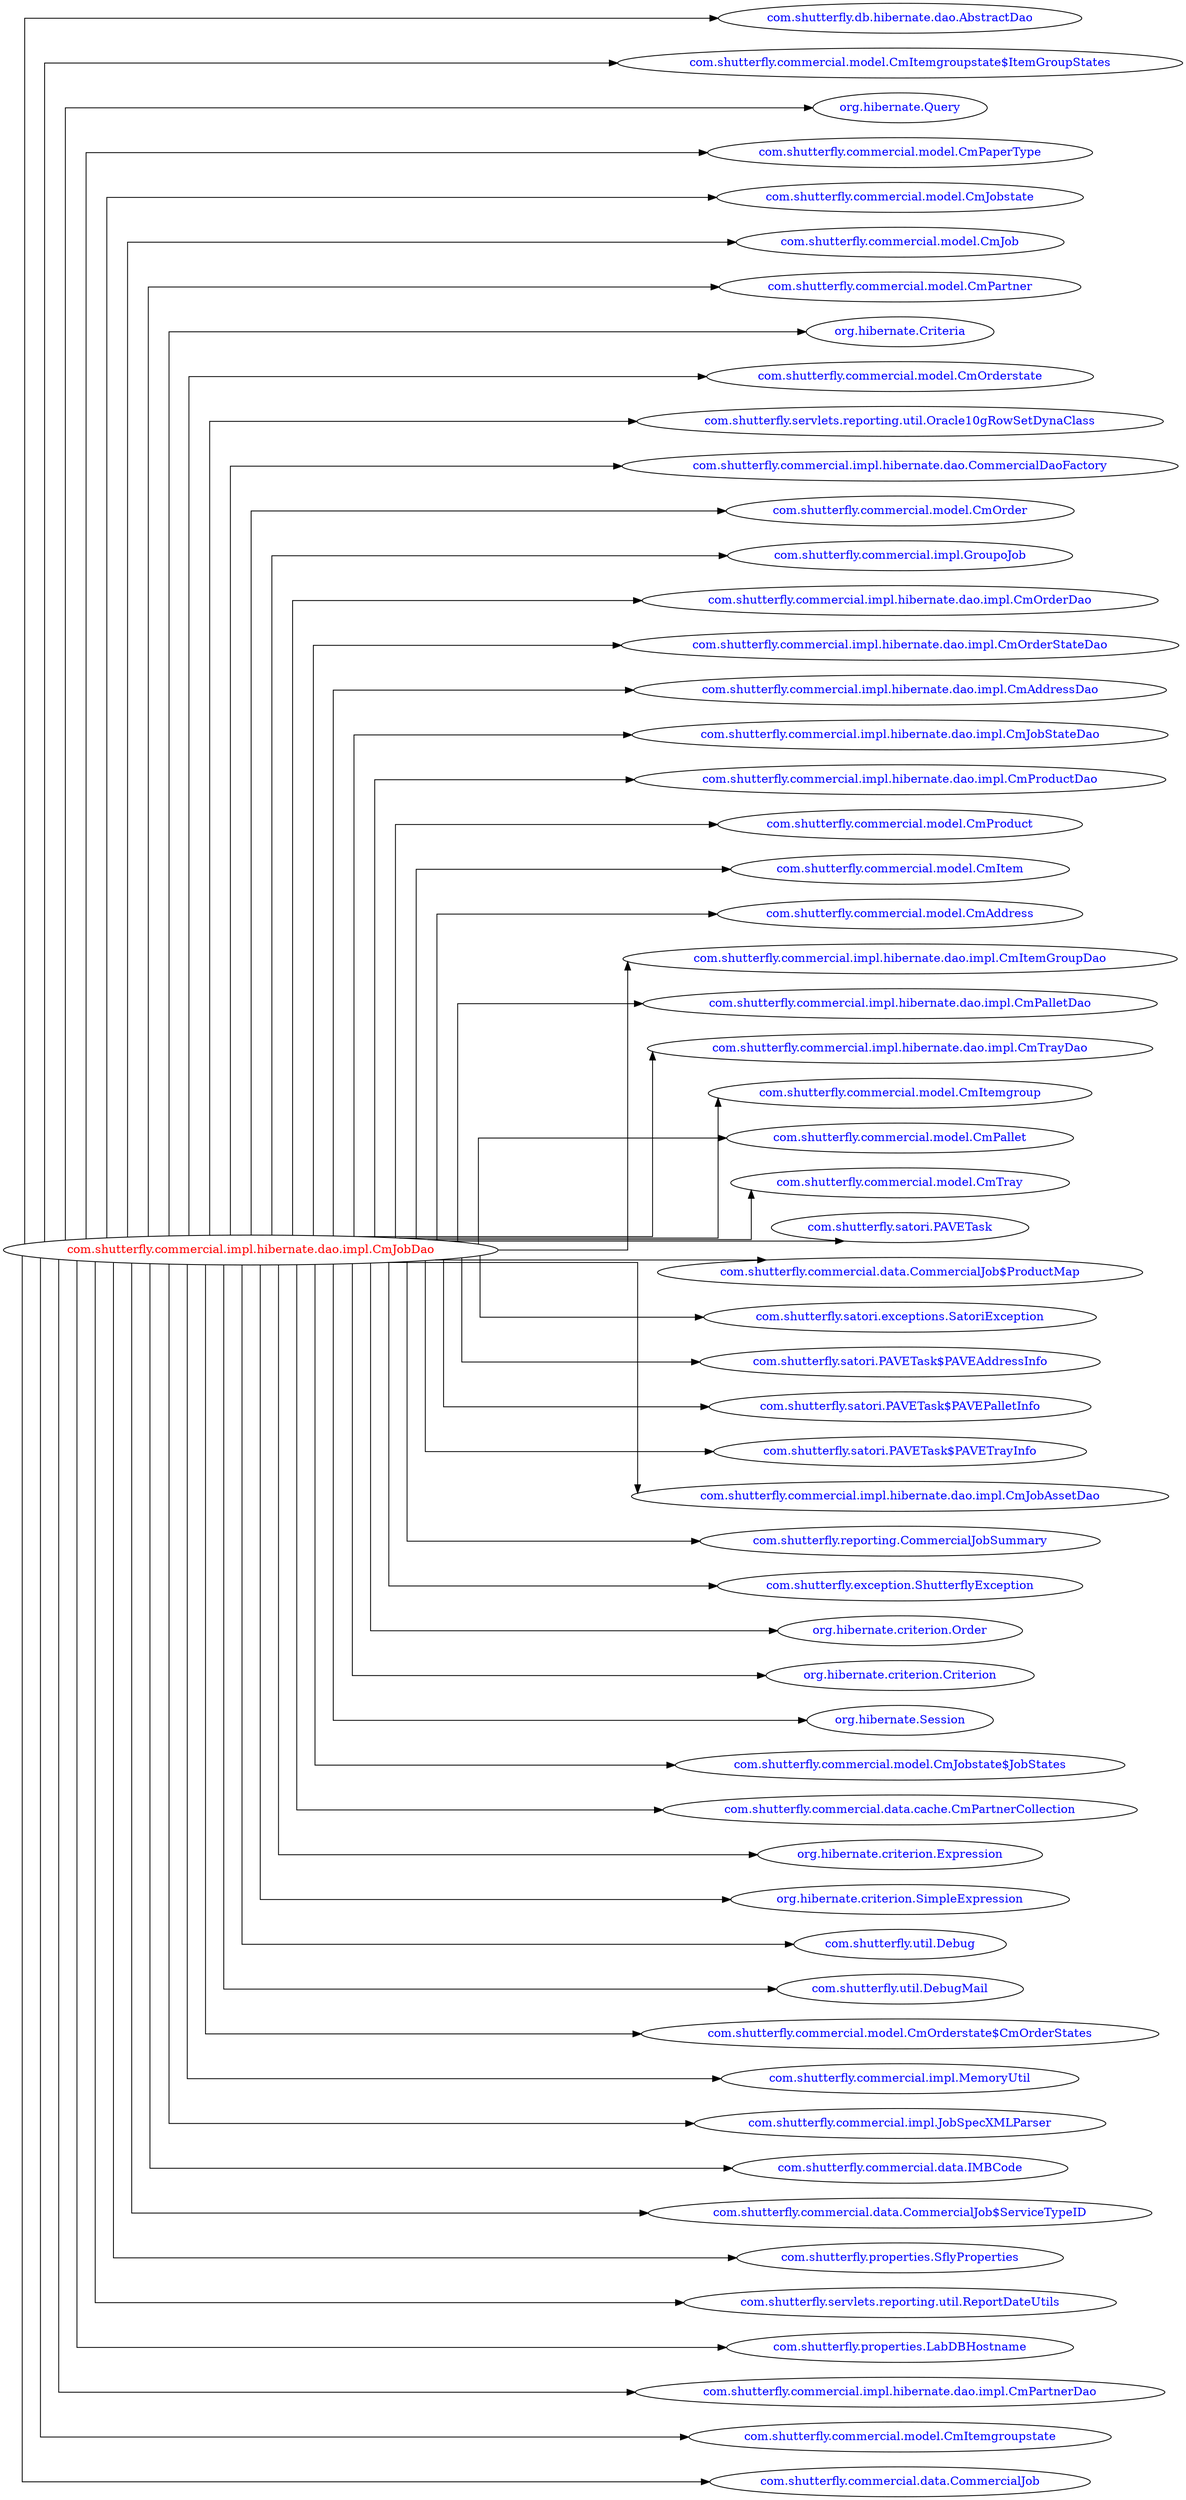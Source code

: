 digraph dependencyGraph {
 concentrate=true;
 ranksep="2.0";
 rankdir="LR"; 
 splines="ortho";
"com.shutterfly.commercial.impl.hibernate.dao.impl.CmJobDao" [fontcolor="red"];
"com.shutterfly.db.hibernate.dao.AbstractDao" [ fontcolor="blue" ];
"com.shutterfly.commercial.impl.hibernate.dao.impl.CmJobDao"->"com.shutterfly.db.hibernate.dao.AbstractDao";
"com.shutterfly.commercial.model.CmItemgroupstate$ItemGroupStates" [ fontcolor="blue" ];
"com.shutterfly.commercial.impl.hibernate.dao.impl.CmJobDao"->"com.shutterfly.commercial.model.CmItemgroupstate$ItemGroupStates";
"org.hibernate.Query" [ fontcolor="blue" ];
"com.shutterfly.commercial.impl.hibernate.dao.impl.CmJobDao"->"org.hibernate.Query";
"com.shutterfly.commercial.model.CmPaperType" [ fontcolor="blue" ];
"com.shutterfly.commercial.impl.hibernate.dao.impl.CmJobDao"->"com.shutterfly.commercial.model.CmPaperType";
"com.shutterfly.commercial.model.CmJobstate" [ fontcolor="blue" ];
"com.shutterfly.commercial.impl.hibernate.dao.impl.CmJobDao"->"com.shutterfly.commercial.model.CmJobstate";
"com.shutterfly.commercial.model.CmJob" [ fontcolor="blue" ];
"com.shutterfly.commercial.impl.hibernate.dao.impl.CmJobDao"->"com.shutterfly.commercial.model.CmJob";
"com.shutterfly.commercial.model.CmPartner" [ fontcolor="blue" ];
"com.shutterfly.commercial.impl.hibernate.dao.impl.CmJobDao"->"com.shutterfly.commercial.model.CmPartner";
"org.hibernate.Criteria" [ fontcolor="blue" ];
"com.shutterfly.commercial.impl.hibernate.dao.impl.CmJobDao"->"org.hibernate.Criteria";
"com.shutterfly.commercial.model.CmOrderstate" [ fontcolor="blue" ];
"com.shutterfly.commercial.impl.hibernate.dao.impl.CmJobDao"->"com.shutterfly.commercial.model.CmOrderstate";
"com.shutterfly.servlets.reporting.util.Oracle10gRowSetDynaClass" [ fontcolor="blue" ];
"com.shutterfly.commercial.impl.hibernate.dao.impl.CmJobDao"->"com.shutterfly.servlets.reporting.util.Oracle10gRowSetDynaClass";
"com.shutterfly.commercial.impl.hibernate.dao.CommercialDaoFactory" [ fontcolor="blue" ];
"com.shutterfly.commercial.impl.hibernate.dao.impl.CmJobDao"->"com.shutterfly.commercial.impl.hibernate.dao.CommercialDaoFactory";
"com.shutterfly.commercial.model.CmOrder" [ fontcolor="blue" ];
"com.shutterfly.commercial.impl.hibernate.dao.impl.CmJobDao"->"com.shutterfly.commercial.model.CmOrder";
"com.shutterfly.commercial.impl.GroupoJob" [ fontcolor="blue" ];
"com.shutterfly.commercial.impl.hibernate.dao.impl.CmJobDao"->"com.shutterfly.commercial.impl.GroupoJob";
"com.shutterfly.commercial.impl.hibernate.dao.impl.CmOrderDao" [ fontcolor="blue" ];
"com.shutterfly.commercial.impl.hibernate.dao.impl.CmJobDao"->"com.shutterfly.commercial.impl.hibernate.dao.impl.CmOrderDao";
"com.shutterfly.commercial.impl.hibernate.dao.impl.CmOrderStateDao" [ fontcolor="blue" ];
"com.shutterfly.commercial.impl.hibernate.dao.impl.CmJobDao"->"com.shutterfly.commercial.impl.hibernate.dao.impl.CmOrderStateDao";
"com.shutterfly.commercial.impl.hibernate.dao.impl.CmAddressDao" [ fontcolor="blue" ];
"com.shutterfly.commercial.impl.hibernate.dao.impl.CmJobDao"->"com.shutterfly.commercial.impl.hibernate.dao.impl.CmAddressDao";
"com.shutterfly.commercial.impl.hibernate.dao.impl.CmJobStateDao" [ fontcolor="blue" ];
"com.shutterfly.commercial.impl.hibernate.dao.impl.CmJobDao"->"com.shutterfly.commercial.impl.hibernate.dao.impl.CmJobStateDao";
"com.shutterfly.commercial.impl.hibernate.dao.impl.CmProductDao" [ fontcolor="blue" ];
"com.shutterfly.commercial.impl.hibernate.dao.impl.CmJobDao"->"com.shutterfly.commercial.impl.hibernate.dao.impl.CmProductDao";
"com.shutterfly.commercial.model.CmProduct" [ fontcolor="blue" ];
"com.shutterfly.commercial.impl.hibernate.dao.impl.CmJobDao"->"com.shutterfly.commercial.model.CmProduct";
"com.shutterfly.commercial.model.CmItem" [ fontcolor="blue" ];
"com.shutterfly.commercial.impl.hibernate.dao.impl.CmJobDao"->"com.shutterfly.commercial.model.CmItem";
"com.shutterfly.commercial.model.CmAddress" [ fontcolor="blue" ];
"com.shutterfly.commercial.impl.hibernate.dao.impl.CmJobDao"->"com.shutterfly.commercial.model.CmAddress";
"com.shutterfly.commercial.impl.hibernate.dao.impl.CmItemGroupDao" [ fontcolor="blue" ];
"com.shutterfly.commercial.impl.hibernate.dao.impl.CmJobDao"->"com.shutterfly.commercial.impl.hibernate.dao.impl.CmItemGroupDao";
"com.shutterfly.commercial.impl.hibernate.dao.impl.CmPalletDao" [ fontcolor="blue" ];
"com.shutterfly.commercial.impl.hibernate.dao.impl.CmJobDao"->"com.shutterfly.commercial.impl.hibernate.dao.impl.CmPalletDao";
"com.shutterfly.commercial.impl.hibernate.dao.impl.CmTrayDao" [ fontcolor="blue" ];
"com.shutterfly.commercial.impl.hibernate.dao.impl.CmJobDao"->"com.shutterfly.commercial.impl.hibernate.dao.impl.CmTrayDao";
"com.shutterfly.commercial.model.CmItemgroup" [ fontcolor="blue" ];
"com.shutterfly.commercial.impl.hibernate.dao.impl.CmJobDao"->"com.shutterfly.commercial.model.CmItemgroup";
"com.shutterfly.commercial.model.CmPallet" [ fontcolor="blue" ];
"com.shutterfly.commercial.impl.hibernate.dao.impl.CmJobDao"->"com.shutterfly.commercial.model.CmPallet";
"com.shutterfly.commercial.model.CmTray" [ fontcolor="blue" ];
"com.shutterfly.commercial.impl.hibernate.dao.impl.CmJobDao"->"com.shutterfly.commercial.model.CmTray";
"com.shutterfly.satori.PAVETask" [ fontcolor="blue" ];
"com.shutterfly.commercial.impl.hibernate.dao.impl.CmJobDao"->"com.shutterfly.satori.PAVETask";
"com.shutterfly.commercial.data.CommercialJob$ProductMap" [ fontcolor="blue" ];
"com.shutterfly.commercial.impl.hibernate.dao.impl.CmJobDao"->"com.shutterfly.commercial.data.CommercialJob$ProductMap";
"com.shutterfly.satori.exceptions.SatoriException" [ fontcolor="blue" ];
"com.shutterfly.commercial.impl.hibernate.dao.impl.CmJobDao"->"com.shutterfly.satori.exceptions.SatoriException";
"com.shutterfly.satori.PAVETask$PAVEAddressInfo" [ fontcolor="blue" ];
"com.shutterfly.commercial.impl.hibernate.dao.impl.CmJobDao"->"com.shutterfly.satori.PAVETask$PAVEAddressInfo";
"com.shutterfly.satori.PAVETask$PAVEPalletInfo" [ fontcolor="blue" ];
"com.shutterfly.commercial.impl.hibernate.dao.impl.CmJobDao"->"com.shutterfly.satori.PAVETask$PAVEPalletInfo";
"com.shutterfly.satori.PAVETask$PAVETrayInfo" [ fontcolor="blue" ];
"com.shutterfly.commercial.impl.hibernate.dao.impl.CmJobDao"->"com.shutterfly.satori.PAVETask$PAVETrayInfo";
"com.shutterfly.commercial.impl.hibernate.dao.impl.CmJobAssetDao" [ fontcolor="blue" ];
"com.shutterfly.commercial.impl.hibernate.dao.impl.CmJobDao"->"com.shutterfly.commercial.impl.hibernate.dao.impl.CmJobAssetDao";
"com.shutterfly.reporting.CommercialJobSummary" [ fontcolor="blue" ];
"com.shutterfly.commercial.impl.hibernate.dao.impl.CmJobDao"->"com.shutterfly.reporting.CommercialJobSummary";
"com.shutterfly.exception.ShutterflyException" [ fontcolor="blue" ];
"com.shutterfly.commercial.impl.hibernate.dao.impl.CmJobDao"->"com.shutterfly.exception.ShutterflyException";
"org.hibernate.criterion.Order" [ fontcolor="blue" ];
"com.shutterfly.commercial.impl.hibernate.dao.impl.CmJobDao"->"org.hibernate.criterion.Order";
"org.hibernate.criterion.Criterion" [ fontcolor="blue" ];
"com.shutterfly.commercial.impl.hibernate.dao.impl.CmJobDao"->"org.hibernate.criterion.Criterion";
"org.hibernate.Session" [ fontcolor="blue" ];
"com.shutterfly.commercial.impl.hibernate.dao.impl.CmJobDao"->"org.hibernate.Session";
"com.shutterfly.commercial.model.CmJobstate$JobStates" [ fontcolor="blue" ];
"com.shutterfly.commercial.impl.hibernate.dao.impl.CmJobDao"->"com.shutterfly.commercial.model.CmJobstate$JobStates";
"com.shutterfly.commercial.data.cache.CmPartnerCollection" [ fontcolor="blue" ];
"com.shutterfly.commercial.impl.hibernate.dao.impl.CmJobDao"->"com.shutterfly.commercial.data.cache.CmPartnerCollection";
"org.hibernate.criterion.Expression" [ fontcolor="blue" ];
"com.shutterfly.commercial.impl.hibernate.dao.impl.CmJobDao"->"org.hibernate.criterion.Expression";
"org.hibernate.criterion.SimpleExpression" [ fontcolor="blue" ];
"com.shutterfly.commercial.impl.hibernate.dao.impl.CmJobDao"->"org.hibernate.criterion.SimpleExpression";
"com.shutterfly.util.Debug" [ fontcolor="blue" ];
"com.shutterfly.commercial.impl.hibernate.dao.impl.CmJobDao"->"com.shutterfly.util.Debug";
"com.shutterfly.util.DebugMail" [ fontcolor="blue" ];
"com.shutterfly.commercial.impl.hibernate.dao.impl.CmJobDao"->"com.shutterfly.util.DebugMail";
"com.shutterfly.commercial.model.CmOrderstate$CmOrderStates" [ fontcolor="blue" ];
"com.shutterfly.commercial.impl.hibernate.dao.impl.CmJobDao"->"com.shutterfly.commercial.model.CmOrderstate$CmOrderStates";
"com.shutterfly.commercial.impl.MemoryUtil" [ fontcolor="blue" ];
"com.shutterfly.commercial.impl.hibernate.dao.impl.CmJobDao"->"com.shutterfly.commercial.impl.MemoryUtil";
"com.shutterfly.commercial.impl.JobSpecXMLParser" [ fontcolor="blue" ];
"com.shutterfly.commercial.impl.hibernate.dao.impl.CmJobDao"->"com.shutterfly.commercial.impl.JobSpecXMLParser";
"com.shutterfly.commercial.data.IMBCode" [ fontcolor="blue" ];
"com.shutterfly.commercial.impl.hibernate.dao.impl.CmJobDao"->"com.shutterfly.commercial.data.IMBCode";
"com.shutterfly.commercial.data.CommercialJob$ServiceTypeID" [ fontcolor="blue" ];
"com.shutterfly.commercial.impl.hibernate.dao.impl.CmJobDao"->"com.shutterfly.commercial.data.CommercialJob$ServiceTypeID";
"com.shutterfly.properties.SflyProperties" [ fontcolor="blue" ];
"com.shutterfly.commercial.impl.hibernate.dao.impl.CmJobDao"->"com.shutterfly.properties.SflyProperties";
"com.shutterfly.servlets.reporting.util.ReportDateUtils" [ fontcolor="blue" ];
"com.shutterfly.commercial.impl.hibernate.dao.impl.CmJobDao"->"com.shutterfly.servlets.reporting.util.ReportDateUtils";
"com.shutterfly.properties.LabDBHostname" [ fontcolor="blue" ];
"com.shutterfly.commercial.impl.hibernate.dao.impl.CmJobDao"->"com.shutterfly.properties.LabDBHostname";
"com.shutterfly.commercial.impl.hibernate.dao.impl.CmPartnerDao" [ fontcolor="blue" ];
"com.shutterfly.commercial.impl.hibernate.dao.impl.CmJobDao"->"com.shutterfly.commercial.impl.hibernate.dao.impl.CmPartnerDao";
"com.shutterfly.commercial.model.CmItemgroupstate" [ fontcolor="blue" ];
"com.shutterfly.commercial.impl.hibernate.dao.impl.CmJobDao"->"com.shutterfly.commercial.model.CmItemgroupstate";
"com.shutterfly.commercial.data.CommercialJob" [ fontcolor="blue" ];
"com.shutterfly.commercial.impl.hibernate.dao.impl.CmJobDao"->"com.shutterfly.commercial.data.CommercialJob";
}